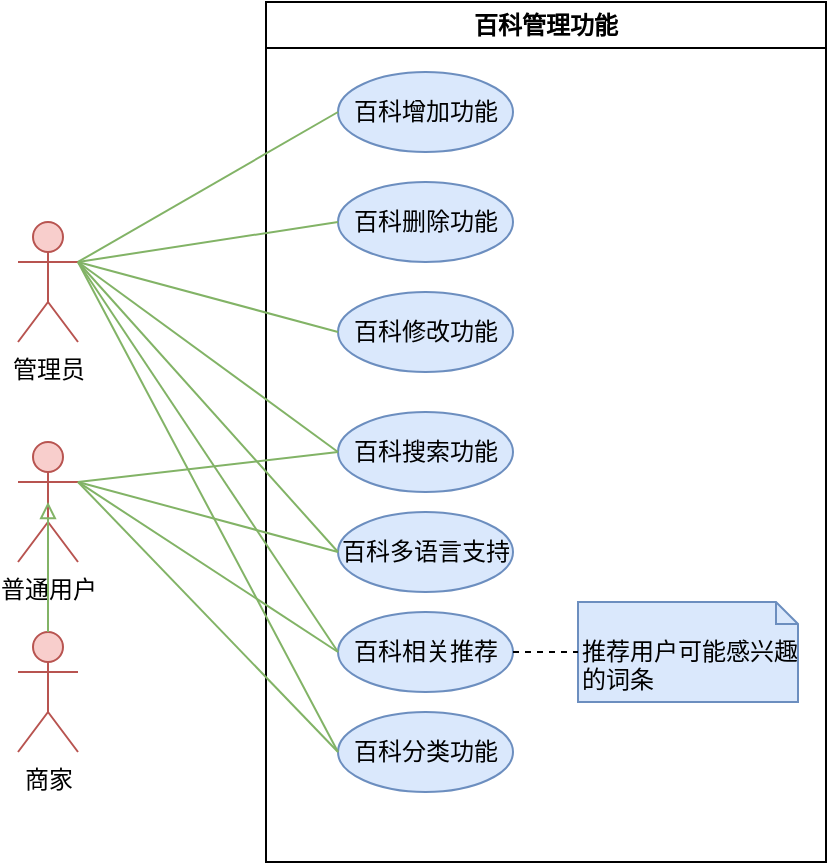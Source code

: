 <mxfile version="25.0.1">
  <diagram name="第 1 页" id="Eob_t78A5MWWi44y1S7r">
    <mxGraphModel dx="875" dy="474" grid="1" gridSize="10" guides="1" tooltips="1" connect="1" arrows="1" fold="1" page="1" pageScale="1" pageWidth="827" pageHeight="1169" math="0" shadow="0">
      <root>
        <mxCell id="0" />
        <mxCell id="1" parent="0" />
        <mxCell id="Tat7jOzfZochNJkR1R5l-1" value="百科管理功能" style="swimlane;whiteSpace=wrap;html=1;" parent="1" vertex="1">
          <mxGeometry x="324" y="110" width="280" height="430" as="geometry" />
        </mxCell>
        <mxCell id="Tat7jOzfZochNJkR1R5l-34" value="推荐用户可能感兴趣的词条" style="shape=note2;boundedLbl=1;whiteSpace=wrap;html=1;size=11;verticalAlign=top;align=left;fillColor=#dae8fc;strokeColor=#6c8ebf;" parent="Tat7jOzfZochNJkR1R5l-1" vertex="1">
          <mxGeometry x="156" y="300" width="110" height="50" as="geometry" />
        </mxCell>
        <mxCell id="QSO3JI2lfwx-_neR3axD-1" value="百科增加功能" style="ellipse;whiteSpace=wrap;html=1;fillColor=#dae8fc;strokeColor=#6c8ebf;" vertex="1" parent="Tat7jOzfZochNJkR1R5l-1">
          <mxGeometry x="36" y="35" width="87.5" height="40" as="geometry" />
        </mxCell>
        <mxCell id="QSO3JI2lfwx-_neR3axD-2" value="百科删除功能" style="ellipse;whiteSpace=wrap;html=1;fillColor=#dae8fc;strokeColor=#6c8ebf;" vertex="1" parent="Tat7jOzfZochNJkR1R5l-1">
          <mxGeometry x="36" y="90" width="87.5" height="40" as="geometry" />
        </mxCell>
        <mxCell id="QSO3JI2lfwx-_neR3axD-3" value="百科修改功能" style="ellipse;whiteSpace=wrap;html=1;fillColor=#dae8fc;strokeColor=#6c8ebf;" vertex="1" parent="Tat7jOzfZochNJkR1R5l-1">
          <mxGeometry x="36" y="145" width="87.5" height="40" as="geometry" />
        </mxCell>
        <mxCell id="QSO3JI2lfwx-_neR3axD-4" value="百科搜索功能" style="ellipse;whiteSpace=wrap;html=1;fillColor=#dae8fc;strokeColor=#6c8ebf;" vertex="1" parent="Tat7jOzfZochNJkR1R5l-1">
          <mxGeometry x="36" y="205" width="87.5" height="40" as="geometry" />
        </mxCell>
        <mxCell id="Tat7jOzfZochNJkR1R5l-3" value="百科多语言支持" style="ellipse;whiteSpace=wrap;html=1;fillColor=#dae8fc;strokeColor=#6c8ebf;" parent="Tat7jOzfZochNJkR1R5l-1" vertex="1">
          <mxGeometry x="36" y="255" width="87.5" height="40" as="geometry" />
        </mxCell>
        <mxCell id="Tat7jOzfZochNJkR1R5l-4" value="百科相关推荐" style="ellipse;whiteSpace=wrap;html=1;fillColor=#dae8fc;strokeColor=#6c8ebf;" parent="Tat7jOzfZochNJkR1R5l-1" vertex="1">
          <mxGeometry x="36" y="305" width="87.5" height="40" as="geometry" />
        </mxCell>
        <mxCell id="Tat7jOzfZochNJkR1R5l-5" value="百科分类功能" style="ellipse;whiteSpace=wrap;html=1;fillColor=#dae8fc;strokeColor=#6c8ebf;" parent="Tat7jOzfZochNJkR1R5l-1" vertex="1">
          <mxGeometry x="36" y="355" width="87.5" height="40" as="geometry" />
        </mxCell>
        <mxCell id="Tat7jOzfZochNJkR1R5l-36" value="" style="endArrow=none;dashed=1;html=1;rounded=0;entryX=0;entryY=0.5;entryDx=0;entryDy=0;entryPerimeter=0;exitX=1;exitY=0.5;exitDx=0;exitDy=0;" parent="Tat7jOzfZochNJkR1R5l-1" source="Tat7jOzfZochNJkR1R5l-4" target="Tat7jOzfZochNJkR1R5l-34" edge="1">
          <mxGeometry width="50" height="50" relative="1" as="geometry">
            <mxPoint x="106" y="290" as="sourcePoint" />
            <mxPoint x="156" y="240" as="targetPoint" />
          </mxGeometry>
        </mxCell>
        <mxCell id="Tat7jOzfZochNJkR1R5l-13" value="普通用户" style="shape=umlActor;verticalLabelPosition=bottom;verticalAlign=top;html=1;fillColor=#f8cecc;strokeColor=#b85450;" parent="1" vertex="1">
          <mxGeometry x="200" y="330" width="30" height="60" as="geometry" />
        </mxCell>
        <mxCell id="Tat7jOzfZochNJkR1R5l-14" value="商家" style="shape=umlActor;verticalLabelPosition=bottom;verticalAlign=top;html=1;fillColor=#f8cecc;strokeColor=#b85450;" parent="1" vertex="1">
          <mxGeometry x="200" y="425" width="30" height="60" as="geometry" />
        </mxCell>
        <mxCell id="Tat7jOzfZochNJkR1R5l-15" value="管理员" style="shape=umlActor;verticalLabelPosition=bottom;verticalAlign=top;html=1;fillColor=#f8cecc;strokeColor=#b85450;" parent="1" vertex="1">
          <mxGeometry x="200" y="220" width="30" height="60" as="geometry" />
        </mxCell>
        <mxCell id="Tat7jOzfZochNJkR1R5l-16" value="" style="endArrow=block;endFill=0;html=1;rounded=0;fillColor=#d5e8d4;strokeColor=#82b366;exitX=0.5;exitY=0;exitDx=0;exitDy=0;exitPerimeter=0;entryX=0.5;entryY=0.5;entryDx=0;entryDy=0;entryPerimeter=0;" parent="1" source="Tat7jOzfZochNJkR1R5l-14" target="Tat7jOzfZochNJkR1R5l-13" edge="1">
          <mxGeometry width="160" relative="1" as="geometry">
            <mxPoint x="255" y="575" as="sourcePoint" />
            <mxPoint x="240" y="495" as="targetPoint" />
          </mxGeometry>
        </mxCell>
        <mxCell id="QSO3JI2lfwx-_neR3axD-5" value="" style="endArrow=none;html=1;rounded=0;fillColor=#d5e8d4;strokeColor=#82b366;entryX=0;entryY=0.5;entryDx=0;entryDy=0;exitX=1;exitY=0.333;exitDx=0;exitDy=0;exitPerimeter=0;" edge="1" parent="1" source="Tat7jOzfZochNJkR1R5l-15" target="QSO3JI2lfwx-_neR3axD-2">
          <mxGeometry width="50" height="50" relative="1" as="geometry">
            <mxPoint x="146" y="160" as="sourcePoint" />
            <mxPoint x="60" y="160" as="targetPoint" />
          </mxGeometry>
        </mxCell>
        <mxCell id="QSO3JI2lfwx-_neR3axD-6" value="" style="endArrow=none;html=1;rounded=0;fillColor=#d5e8d4;strokeColor=#82b366;entryX=0;entryY=0.5;entryDx=0;entryDy=0;exitX=1;exitY=0.333;exitDx=0;exitDy=0;exitPerimeter=0;" edge="1" parent="1" source="Tat7jOzfZochNJkR1R5l-15" target="QSO3JI2lfwx-_neR3axD-3">
          <mxGeometry width="50" height="50" relative="1" as="geometry">
            <mxPoint x="136" y="205" as="sourcePoint" />
            <mxPoint x="50" y="205" as="targetPoint" />
          </mxGeometry>
        </mxCell>
        <mxCell id="QSO3JI2lfwx-_neR3axD-7" value="" style="endArrow=none;html=1;rounded=0;fillColor=#d5e8d4;strokeColor=#82b366;entryX=0;entryY=0.5;entryDx=0;entryDy=0;exitX=1;exitY=0.333;exitDx=0;exitDy=0;exitPerimeter=0;" edge="1" parent="1" source="Tat7jOzfZochNJkR1R5l-15" target="QSO3JI2lfwx-_neR3axD-4">
          <mxGeometry width="50" height="50" relative="1" as="geometry">
            <mxPoint x="126" y="250" as="sourcePoint" />
            <mxPoint x="40" y="250" as="targetPoint" />
          </mxGeometry>
        </mxCell>
        <mxCell id="QSO3JI2lfwx-_neR3axD-8" value="" style="endArrow=none;html=1;rounded=0;fillColor=#d5e8d4;strokeColor=#82b366;entryX=0;entryY=0.5;entryDx=0;entryDy=0;exitX=1;exitY=0.333;exitDx=0;exitDy=0;exitPerimeter=0;" edge="1" parent="1" source="Tat7jOzfZochNJkR1R5l-15" target="Tat7jOzfZochNJkR1R5l-4">
          <mxGeometry width="50" height="50" relative="1" as="geometry">
            <mxPoint x="100" y="350" as="sourcePoint" />
            <mxPoint x="20" y="310" as="targetPoint" />
          </mxGeometry>
        </mxCell>
        <mxCell id="QSO3JI2lfwx-_neR3axD-9" value="" style="endArrow=none;html=1;rounded=0;fillColor=#d5e8d4;strokeColor=#82b366;entryX=1;entryY=0.333;entryDx=0;entryDy=0;entryPerimeter=0;exitX=0;exitY=0.5;exitDx=0;exitDy=0;" edge="1" parent="1" source="QSO3JI2lfwx-_neR3axD-1" target="Tat7jOzfZochNJkR1R5l-15">
          <mxGeometry width="50" height="50" relative="1" as="geometry">
            <mxPoint x="146" y="390" as="sourcePoint" />
            <mxPoint x="60" y="390" as="targetPoint" />
          </mxGeometry>
        </mxCell>
        <mxCell id="QSO3JI2lfwx-_neR3axD-10" value="" style="endArrow=none;html=1;rounded=0;fillColor=#d5e8d4;strokeColor=#82b366;entryX=0;entryY=0.5;entryDx=0;entryDy=0;exitX=1;exitY=0.333;exitDx=0;exitDy=0;exitPerimeter=0;" edge="1" parent="1" source="Tat7jOzfZochNJkR1R5l-13" target="Tat7jOzfZochNJkR1R5l-5">
          <mxGeometry width="50" height="50" relative="1" as="geometry">
            <mxPoint x="110" y="360" as="sourcePoint" />
            <mxPoint x="30" y="320" as="targetPoint" />
          </mxGeometry>
        </mxCell>
        <mxCell id="QSO3JI2lfwx-_neR3axD-11" value="" style="endArrow=none;html=1;rounded=0;fillColor=#d5e8d4;strokeColor=#82b366;entryX=0;entryY=0.5;entryDx=0;entryDy=0;exitX=1;exitY=0.333;exitDx=0;exitDy=0;exitPerimeter=0;" edge="1" parent="1" source="Tat7jOzfZochNJkR1R5l-15" target="Tat7jOzfZochNJkR1R5l-3">
          <mxGeometry width="50" height="50" relative="1" as="geometry">
            <mxPoint x="110" y="360" as="sourcePoint" />
            <mxPoint x="30" y="320" as="targetPoint" />
          </mxGeometry>
        </mxCell>
        <mxCell id="QSO3JI2lfwx-_neR3axD-12" value="" style="endArrow=none;html=1;rounded=0;fillColor=#d5e8d4;strokeColor=#82b366;entryX=0;entryY=0.5;entryDx=0;entryDy=0;exitX=1;exitY=0.333;exitDx=0;exitDy=0;exitPerimeter=0;" edge="1" parent="1" source="Tat7jOzfZochNJkR1R5l-15" target="Tat7jOzfZochNJkR1R5l-5">
          <mxGeometry width="50" height="50" relative="1" as="geometry">
            <mxPoint x="120" y="370" as="sourcePoint" />
            <mxPoint x="40" y="330" as="targetPoint" />
          </mxGeometry>
        </mxCell>
        <mxCell id="QSO3JI2lfwx-_neR3axD-13" value="" style="endArrow=none;html=1;rounded=0;fillColor=#d5e8d4;strokeColor=#82b366;entryX=0;entryY=0.5;entryDx=0;entryDy=0;exitX=1;exitY=0.333;exitDx=0;exitDy=0;exitPerimeter=0;" edge="1" parent="1" source="Tat7jOzfZochNJkR1R5l-13" target="QSO3JI2lfwx-_neR3axD-4">
          <mxGeometry width="50" height="50" relative="1" as="geometry">
            <mxPoint x="130" y="380" as="sourcePoint" />
            <mxPoint x="50" y="340" as="targetPoint" />
          </mxGeometry>
        </mxCell>
        <mxCell id="QSO3JI2lfwx-_neR3axD-14" value="" style="endArrow=none;html=1;rounded=0;fillColor=#d5e8d4;strokeColor=#82b366;entryX=0;entryY=0.5;entryDx=0;entryDy=0;exitX=1;exitY=0.333;exitDx=0;exitDy=0;exitPerimeter=0;" edge="1" parent="1" source="Tat7jOzfZochNJkR1R5l-13" target="Tat7jOzfZochNJkR1R5l-3">
          <mxGeometry width="50" height="50" relative="1" as="geometry">
            <mxPoint x="140" y="390" as="sourcePoint" />
            <mxPoint x="60" y="350" as="targetPoint" />
          </mxGeometry>
        </mxCell>
        <mxCell id="QSO3JI2lfwx-_neR3axD-15" value="" style="endArrow=none;html=1;rounded=0;fillColor=#d5e8d4;strokeColor=#82b366;entryX=0;entryY=0.5;entryDx=0;entryDy=0;exitX=1;exitY=0.333;exitDx=0;exitDy=0;exitPerimeter=0;" edge="1" parent="1" source="Tat7jOzfZochNJkR1R5l-13" target="Tat7jOzfZochNJkR1R5l-4">
          <mxGeometry width="50" height="50" relative="1" as="geometry">
            <mxPoint x="150" y="400" as="sourcePoint" />
            <mxPoint x="70" y="360" as="targetPoint" />
          </mxGeometry>
        </mxCell>
      </root>
    </mxGraphModel>
  </diagram>
</mxfile>
